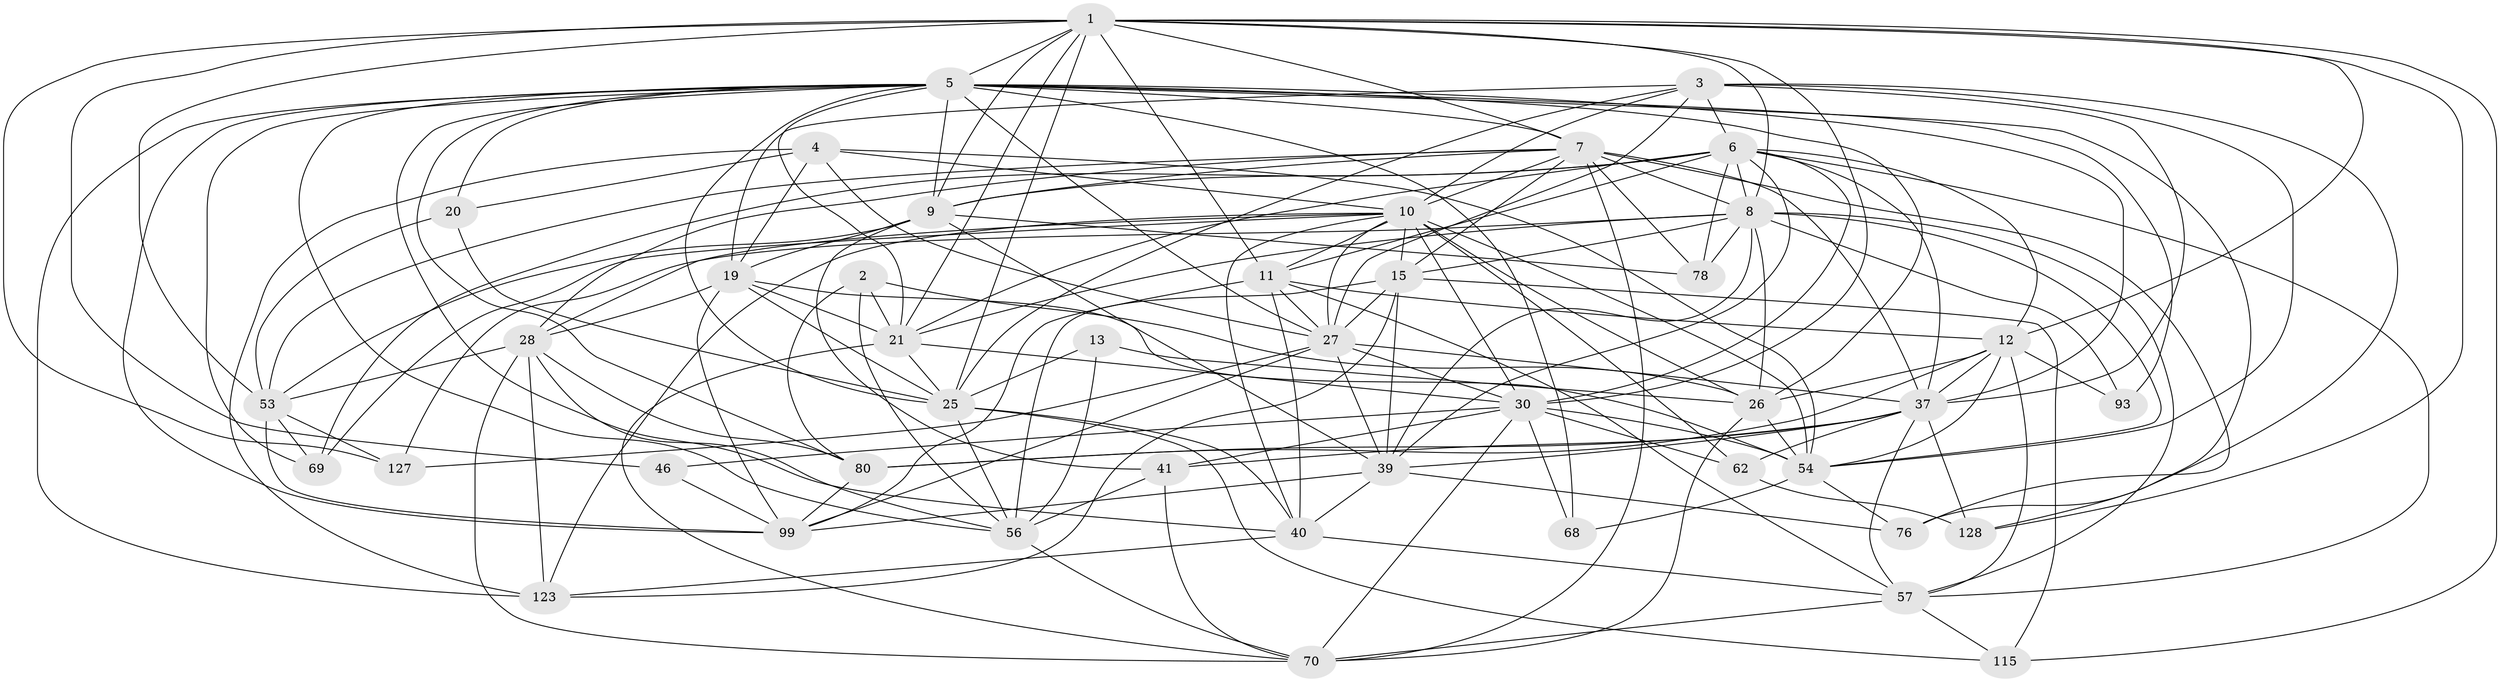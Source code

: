 // original degree distribution, {4: 1.0}
// Generated by graph-tools (version 1.1) at 2025/20/03/04/25 18:20:31]
// undirected, 44 vertices, 169 edges
graph export_dot {
graph [start="1"]
  node [color=gray90,style=filled];
  1 [super="+74+38"];
  2 [super="+16"];
  3 [super="+33"];
  4 [super="+43"];
  5 [super="+122+14"];
  6 [super="+103+31+110+90"];
  7 [super="+107+95+73"];
  8 [super="+66+24+88"];
  9 [super="+121+22"];
  10 [super="+85+17"];
  11 [super="+67+125"];
  12 [super="+64+59"];
  13;
  15 [super="+60+72"];
  19 [super="+124+101"];
  20;
  21 [super="+23+71"];
  25 [super="+65+51"];
  26 [super="+131+34"];
  27 [super="+42+29+97"];
  28 [super="+58+112"];
  30 [super="+52+137"];
  37 [super="+45+55"];
  39 [super="+140+119+49"];
  40 [super="+50"];
  41 [super="+108"];
  46;
  53 [super="+98"];
  54 [super="+114+94"];
  56 [super="+89+111"];
  57 [super="+136+87"];
  62;
  68;
  69;
  70 [super="+83"];
  76;
  78;
  80 [super="+104+92"];
  93;
  99 [super="+134"];
  115;
  123 [super="+144+139"];
  127;
  128;
  1 -- 53;
  1 -- 128;
  1 -- 115;
  1 -- 21;
  1 -- 9;
  1 -- 5;
  1 -- 7;
  1 -- 8;
  1 -- 11;
  1 -- 12;
  1 -- 46;
  1 -- 25;
  1 -- 30;
  1 -- 127;
  2 -- 80;
  2 -- 21 [weight=3];
  2 -- 56;
  2 -- 26;
  3 -- 10;
  3 -- 37;
  3 -- 6;
  3 -- 54;
  3 -- 25;
  3 -- 27;
  3 -- 76;
  3 -- 19;
  4 -- 20;
  4 -- 10 [weight=2];
  4 -- 123;
  4 -- 54;
  4 -- 19 [weight=2];
  4 -- 27;
  5 -- 93 [weight=2];
  5 -- 123;
  5 -- 128;
  5 -- 99;
  5 -- 7;
  5 -- 68 [weight=2];
  5 -- 37 [weight=2];
  5 -- 69;
  5 -- 40;
  5 -- 80;
  5 -- 20;
  5 -- 21;
  5 -- 56;
  5 -- 25;
  5 -- 26 [weight=2];
  5 -- 27;
  5 -- 9;
  6 -- 9;
  6 -- 12;
  6 -- 57;
  6 -- 37;
  6 -- 11;
  6 -- 30;
  6 -- 8;
  6 -- 21;
  6 -- 69;
  6 -- 78;
  6 -- 39;
  7 -- 53;
  7 -- 28;
  7 -- 15;
  7 -- 10;
  7 -- 70;
  7 -- 8;
  7 -- 9;
  7 -- 76;
  7 -- 78;
  7 -- 37;
  8 -- 39;
  8 -- 127;
  8 -- 57;
  8 -- 78;
  8 -- 93;
  8 -- 54;
  8 -- 21;
  8 -- 15;
  8 -- 26;
  9 -- 78;
  9 -- 41;
  9 -- 19 [weight=2];
  9 -- 53;
  9 -- 39;
  10 -- 28;
  10 -- 11;
  10 -- 62;
  10 -- 15;
  10 -- 69;
  10 -- 123;
  10 -- 27;
  10 -- 30 [weight=2];
  10 -- 26 [weight=3];
  10 -- 40;
  10 -- 54;
  11 -- 40;
  11 -- 99;
  11 -- 12;
  11 -- 57;
  11 -- 27;
  12 -- 80 [weight=2];
  12 -- 57;
  12 -- 93;
  12 -- 37;
  12 -- 54;
  12 -- 26;
  13 -- 25;
  13 -- 56;
  13 -- 26 [weight=2];
  15 -- 115;
  15 -- 27;
  15 -- 39;
  15 -- 56;
  15 -- 123;
  19 -- 25;
  19 -- 28;
  19 -- 54;
  19 -- 99;
  19 -- 21;
  20 -- 25;
  20 -- 53;
  21 -- 25;
  21 -- 70;
  21 -- 30 [weight=2];
  25 -- 115;
  25 -- 56;
  25 -- 40;
  26 -- 70;
  26 -- 54;
  27 -- 99;
  27 -- 39;
  27 -- 37;
  27 -- 127;
  27 -- 30 [weight=2];
  28 -- 123;
  28 -- 70;
  28 -- 80;
  28 -- 56;
  28 -- 53;
  30 -- 70 [weight=2];
  30 -- 68;
  30 -- 46 [weight=2];
  30 -- 62;
  30 -- 41;
  30 -- 54;
  37 -- 128;
  37 -- 39;
  37 -- 80 [weight=2];
  37 -- 62;
  37 -- 41;
  37 -- 57;
  39 -- 99;
  39 -- 76;
  39 -- 40 [weight=2];
  40 -- 123;
  40 -- 57;
  41 -- 56;
  41 -- 70 [weight=2];
  46 -- 99;
  53 -- 99;
  53 -- 69;
  53 -- 127;
  54 -- 68;
  54 -- 76;
  56 -- 70;
  57 -- 115;
  57 -- 70;
  62 -- 128;
  80 -- 99;
}
